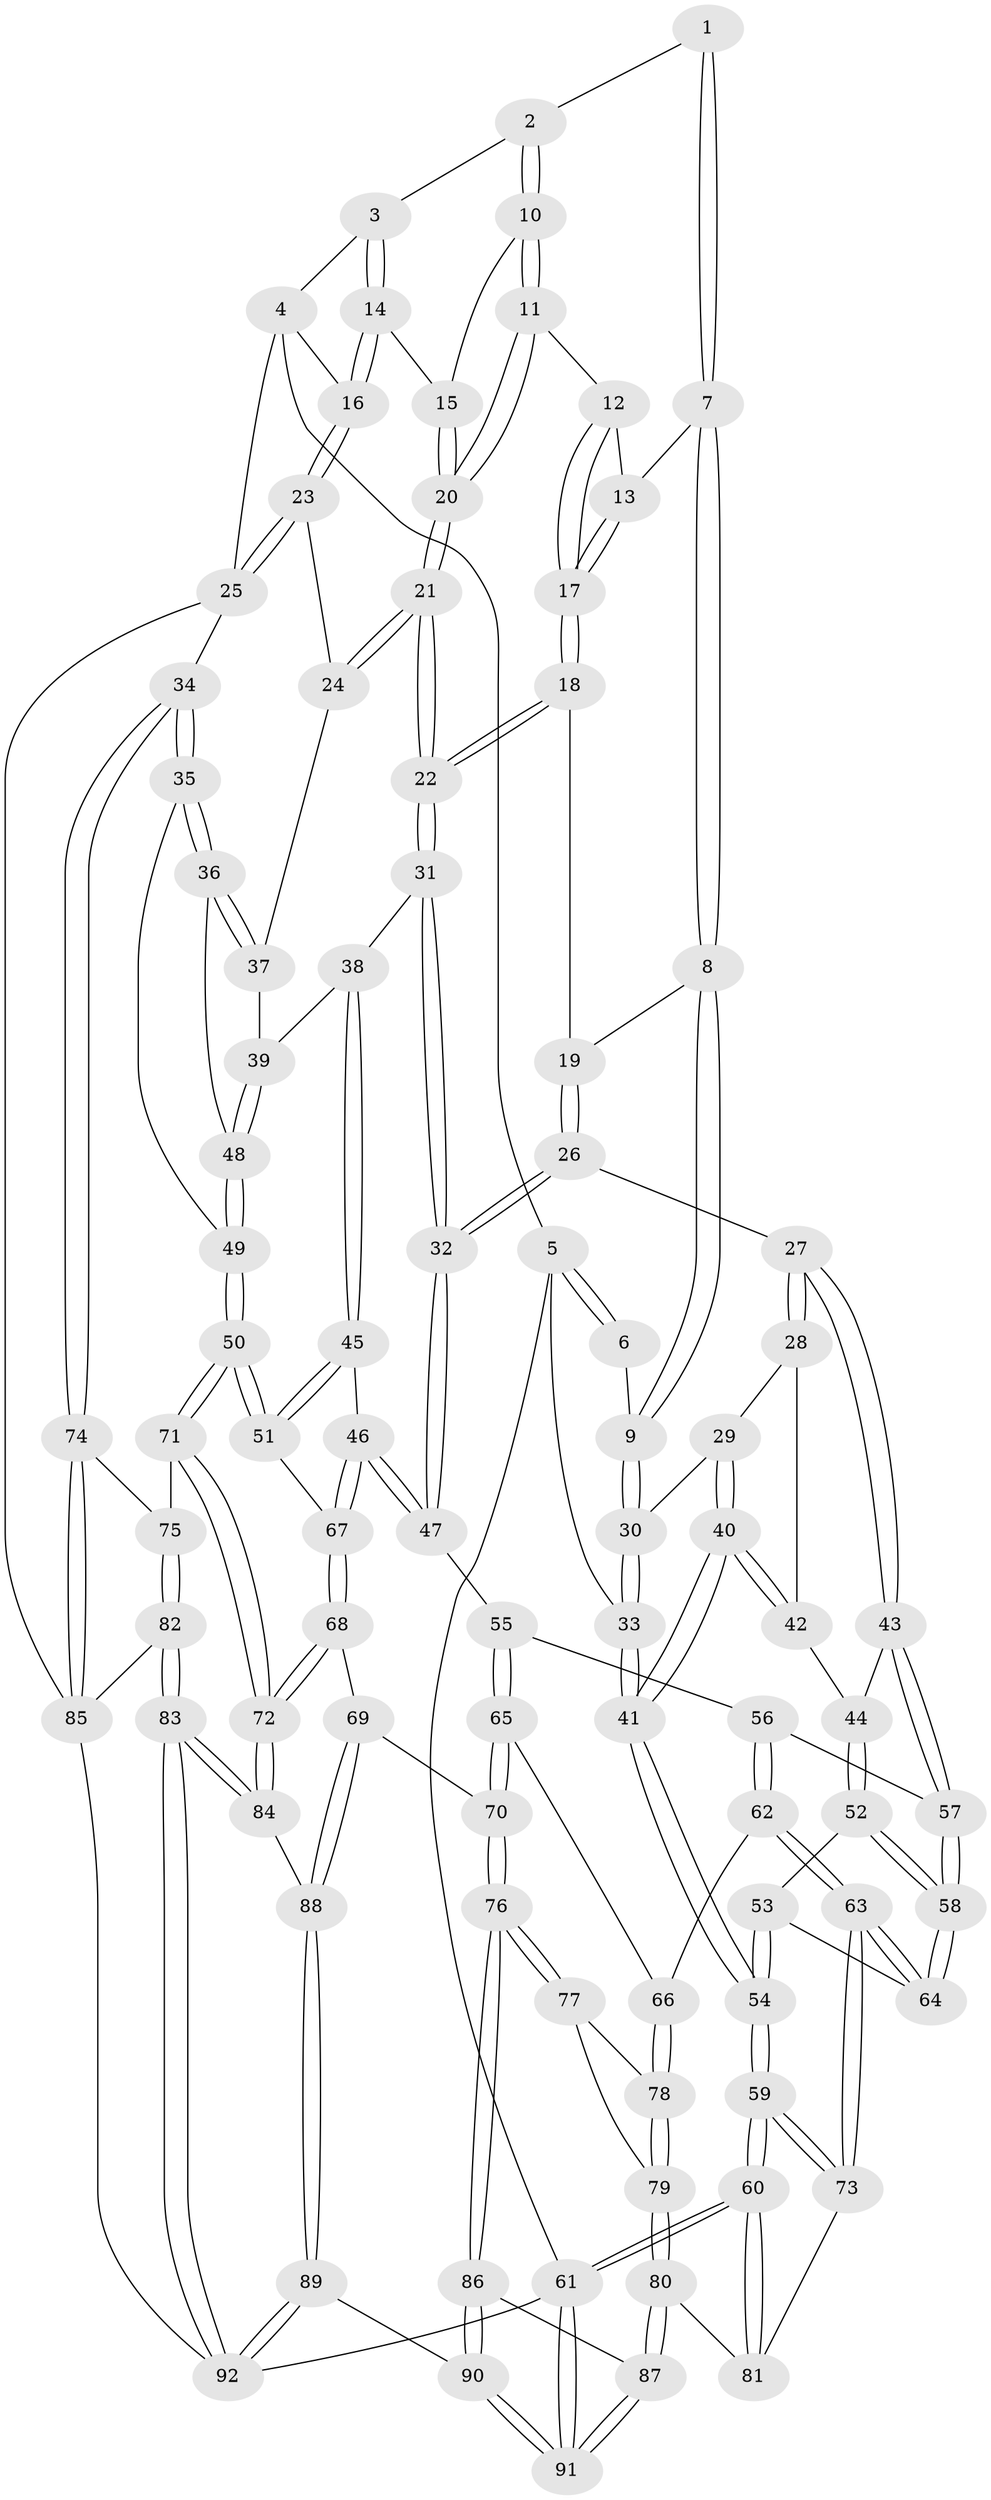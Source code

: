 // Generated by graph-tools (version 1.1) at 2025/11/02/27/25 16:11:56]
// undirected, 92 vertices, 226 edges
graph export_dot {
graph [start="1"]
  node [color=gray90,style=filled];
  1 [pos="+0.19334832638624996+0"];
  2 [pos="+0.6231778004270422+0"];
  3 [pos="+0.9546554974869946+0"];
  4 [pos="+1+0"];
  5 [pos="+0+0"];
  6 [pos="+0.08144636650415014+0"];
  7 [pos="+0.24002459815952193+0"];
  8 [pos="+0.13969924300601674+0.2095841926292975"];
  9 [pos="+0.08846364210863446+0.22653172968780716"];
  10 [pos="+0.6233404874826349+0"];
  11 [pos="+0.570305014458939+0"];
  12 [pos="+0.49708197577745517+0.03619932153688597"];
  13 [pos="+0.27959202465378885+0.0023846327341924788"];
  14 [pos="+0.857395165694533+0.12023193994582887"];
  15 [pos="+0.7737243622340213+0.057261612483797006"];
  16 [pos="+0.8911658464428218+0.16712160140861773"];
  17 [pos="+0.37404063989265696+0.16488819723076806"];
  18 [pos="+0.37409320270969143+0.17549007109867693"];
  19 [pos="+0.2970613719588115+0.24774362216946413"];
  20 [pos="+0.6187596046840175+0.20574862449114506"];
  21 [pos="+0.6167038410779206+0.26681229612884544"];
  22 [pos="+0.5982354240506271+0.28677947908262724"];
  23 [pos="+0.9066190013039408+0.2141327863712719"];
  24 [pos="+0.8718330507909997+0.24197218861110337"];
  25 [pos="+1+0.25734906783408673"];
  26 [pos="+0.31600413294647756+0.41057568188845833"];
  27 [pos="+0.19809239528400052+0.43640935455543284"];
  28 [pos="+0.10244926148068599+0.34811734440836956"];
  29 [pos="+0.1020530240508314+0.34714672128459434"];
  30 [pos="+0.07422111066294641+0.2344031386357946"];
  31 [pos="+0.5957064107227589+0.30028284030303526"];
  32 [pos="+0.4034571948576675+0.4761216226460035"];
  33 [pos="+0+0.16685536252013353"];
  34 [pos="+1+0.600058544255889"];
  35 [pos="+1+0.5757903655406027"];
  36 [pos="+0.895710164577446+0.44604967648141547"];
  37 [pos="+0.8614310918884917+0.3327516910197134"];
  38 [pos="+0.6223359892777719+0.3460173726926429"];
  39 [pos="+0.7512448965270704+0.4434488553334763"];
  40 [pos="+0+0.4399349192166404"];
  41 [pos="+0+0.47545251101275643"];
  42 [pos="+0.05311488293288166+0.4302759298504626"];
  43 [pos="+0.17842259481307238+0.46987109607258243"];
  44 [pos="+0.07008703985663568+0.4944070877158893"];
  45 [pos="+0.6290947047485597+0.46488105863664564"];
  46 [pos="+0.46690781910450757+0.5839756043613559"];
  47 [pos="+0.4125180522533543+0.5357183643412958"];
  48 [pos="+0.767775291142427+0.49276813937940245"];
  49 [pos="+0.7462525319418716+0.6141750627318833"];
  50 [pos="+0.7313464802276372+0.6271325284482363"];
  51 [pos="+0.6876580451972695+0.6099917943875136"];
  52 [pos="+0.049822270655132575+0.5201759755470442"];
  53 [pos="+0+0.5253403100147607"];
  54 [pos="+0+0.49907772094760045"];
  55 [pos="+0.333525576940136+0.5991569480070371"];
  56 [pos="+0.27666163763851875+0.5892572151200882"];
  57 [pos="+0.17622424174155904+0.5625343820293965"];
  58 [pos="+0.11767610788675702+0.6309387658616439"];
  59 [pos="+0+0.7536542314535144"];
  60 [pos="+0+1"];
  61 [pos="+0+1"];
  62 [pos="+0.12130211894218251+0.6935831465708867"];
  63 [pos="+0.11047809265373389+0.689419911799983"];
  64 [pos="+0.11025545061337359+0.6645703490697723"];
  65 [pos="+0.286152621404771+0.7004420855074183"];
  66 [pos="+0.16404504595925018+0.7124134796572346"];
  67 [pos="+0.4887111223162912+0.6088456088371673"];
  68 [pos="+0.487568736140555+0.6670094872455482"];
  69 [pos="+0.4224336638429269+0.8045881021803226"];
  70 [pos="+0.3463467492677718+0.8076731291736766"];
  71 [pos="+0.7321787532560206+0.6445224587655592"];
  72 [pos="+0.6538506572930458+0.8308591895553756"];
  73 [pos="+0.09589550824313316+0.700508145773712"];
  74 [pos="+1+0.7041878170845631"];
  75 [pos="+0.866519546521528+0.7765450759106692"];
  76 [pos="+0.28740644681150374+0.8748630166839675"];
  77 [pos="+0.22496486160613036+0.8386660768024843"];
  78 [pos="+0.18235909353755414+0.7666544936577736"];
  79 [pos="+0.13298088292407742+0.8630899281056941"];
  80 [pos="+0.11173417672624969+0.874629981032477"];
  81 [pos="+0.08643762254818567+0.7858901145157725"];
  82 [pos="+0.7385844243740176+1"];
  83 [pos="+0.7245075473935623+1"];
  84 [pos="+0.6525094577656356+0.8584499716498795"];
  85 [pos="+1+0.7532432631068642"];
  86 [pos="+0.2819812400109457+0.9128328199010949"];
  87 [pos="+0.08147180296495019+0.9716382916701896"];
  88 [pos="+0.43179520420905476+0.8143628906765219"];
  89 [pos="+0.4973632427978914+1"];
  90 [pos="+0.42220513113511093+1"];
  91 [pos="+0+1"];
  92 [pos="+0.6935707465521833+1"];
  1 -- 2;
  1 -- 7;
  1 -- 7;
  2 -- 3;
  2 -- 10;
  2 -- 10;
  3 -- 4;
  3 -- 14;
  3 -- 14;
  4 -- 5;
  4 -- 16;
  4 -- 25;
  5 -- 6;
  5 -- 6;
  5 -- 33;
  5 -- 61;
  6 -- 9;
  7 -- 8;
  7 -- 8;
  7 -- 13;
  8 -- 9;
  8 -- 9;
  8 -- 19;
  9 -- 30;
  9 -- 30;
  10 -- 11;
  10 -- 11;
  10 -- 15;
  11 -- 12;
  11 -- 20;
  11 -- 20;
  12 -- 13;
  12 -- 17;
  12 -- 17;
  13 -- 17;
  13 -- 17;
  14 -- 15;
  14 -- 16;
  14 -- 16;
  15 -- 20;
  15 -- 20;
  16 -- 23;
  16 -- 23;
  17 -- 18;
  17 -- 18;
  18 -- 19;
  18 -- 22;
  18 -- 22;
  19 -- 26;
  19 -- 26;
  20 -- 21;
  20 -- 21;
  21 -- 22;
  21 -- 22;
  21 -- 24;
  21 -- 24;
  22 -- 31;
  22 -- 31;
  23 -- 24;
  23 -- 25;
  23 -- 25;
  24 -- 37;
  25 -- 34;
  25 -- 85;
  26 -- 27;
  26 -- 32;
  26 -- 32;
  27 -- 28;
  27 -- 28;
  27 -- 43;
  27 -- 43;
  28 -- 29;
  28 -- 42;
  29 -- 30;
  29 -- 40;
  29 -- 40;
  30 -- 33;
  30 -- 33;
  31 -- 32;
  31 -- 32;
  31 -- 38;
  32 -- 47;
  32 -- 47;
  33 -- 41;
  33 -- 41;
  34 -- 35;
  34 -- 35;
  34 -- 74;
  34 -- 74;
  35 -- 36;
  35 -- 36;
  35 -- 49;
  36 -- 37;
  36 -- 37;
  36 -- 48;
  37 -- 39;
  38 -- 39;
  38 -- 45;
  38 -- 45;
  39 -- 48;
  39 -- 48;
  40 -- 41;
  40 -- 41;
  40 -- 42;
  40 -- 42;
  41 -- 54;
  41 -- 54;
  42 -- 44;
  43 -- 44;
  43 -- 57;
  43 -- 57;
  44 -- 52;
  44 -- 52;
  45 -- 46;
  45 -- 51;
  45 -- 51;
  46 -- 47;
  46 -- 47;
  46 -- 67;
  46 -- 67;
  47 -- 55;
  48 -- 49;
  48 -- 49;
  49 -- 50;
  49 -- 50;
  50 -- 51;
  50 -- 51;
  50 -- 71;
  50 -- 71;
  51 -- 67;
  52 -- 53;
  52 -- 58;
  52 -- 58;
  53 -- 54;
  53 -- 54;
  53 -- 64;
  54 -- 59;
  54 -- 59;
  55 -- 56;
  55 -- 65;
  55 -- 65;
  56 -- 57;
  56 -- 62;
  56 -- 62;
  57 -- 58;
  57 -- 58;
  58 -- 64;
  58 -- 64;
  59 -- 60;
  59 -- 60;
  59 -- 73;
  59 -- 73;
  60 -- 61;
  60 -- 61;
  60 -- 81;
  60 -- 81;
  61 -- 91;
  61 -- 91;
  61 -- 92;
  62 -- 63;
  62 -- 63;
  62 -- 66;
  63 -- 64;
  63 -- 64;
  63 -- 73;
  63 -- 73;
  65 -- 66;
  65 -- 70;
  65 -- 70;
  66 -- 78;
  66 -- 78;
  67 -- 68;
  67 -- 68;
  68 -- 69;
  68 -- 72;
  68 -- 72;
  69 -- 70;
  69 -- 88;
  69 -- 88;
  70 -- 76;
  70 -- 76;
  71 -- 72;
  71 -- 72;
  71 -- 75;
  72 -- 84;
  72 -- 84;
  73 -- 81;
  74 -- 75;
  74 -- 85;
  74 -- 85;
  75 -- 82;
  75 -- 82;
  76 -- 77;
  76 -- 77;
  76 -- 86;
  76 -- 86;
  77 -- 78;
  77 -- 79;
  78 -- 79;
  78 -- 79;
  79 -- 80;
  79 -- 80;
  80 -- 81;
  80 -- 87;
  80 -- 87;
  82 -- 83;
  82 -- 83;
  82 -- 85;
  83 -- 84;
  83 -- 84;
  83 -- 92;
  83 -- 92;
  84 -- 88;
  85 -- 92;
  86 -- 87;
  86 -- 90;
  86 -- 90;
  87 -- 91;
  87 -- 91;
  88 -- 89;
  88 -- 89;
  89 -- 90;
  89 -- 92;
  89 -- 92;
  90 -- 91;
  90 -- 91;
}
